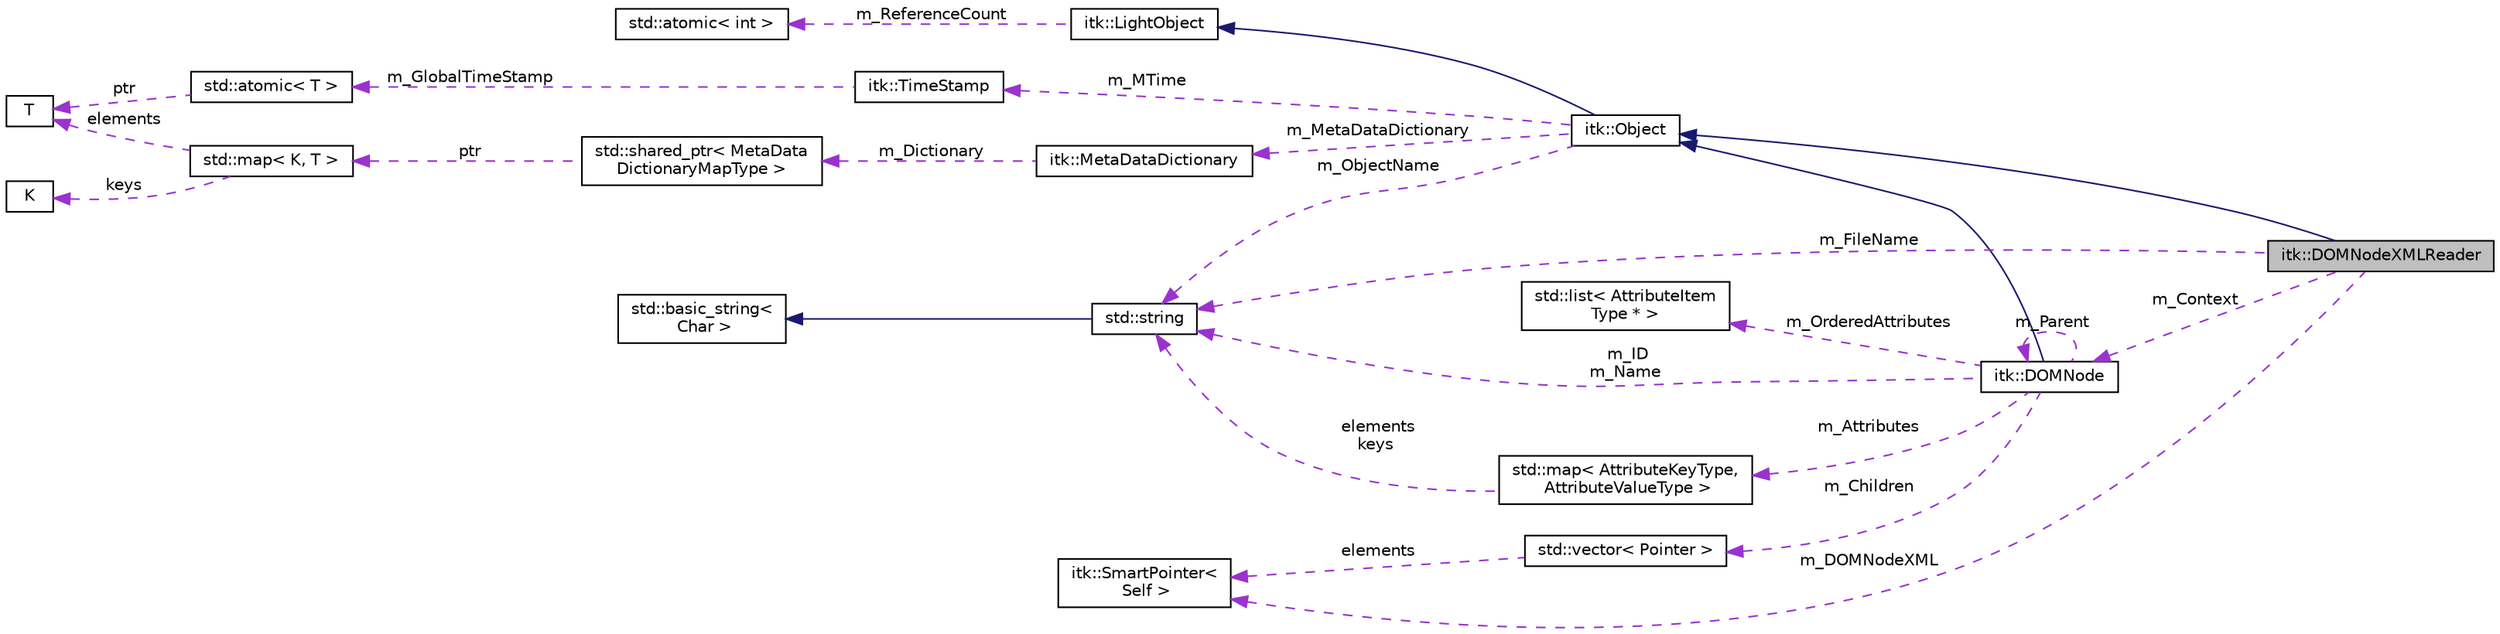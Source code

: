 digraph "itk::DOMNodeXMLReader"
{
 // LATEX_PDF_SIZE
  edge [fontname="Helvetica",fontsize="10",labelfontname="Helvetica",labelfontsize="10"];
  node [fontname="Helvetica",fontsize="10",shape=record];
  rankdir="LR";
  Node1 [label="itk::DOMNodeXMLReader",height=0.2,width=0.4,color="black", fillcolor="grey75", style="filled", fontcolor="black",tooltip="Class to read a DOM object from an XML file or an input stream."];
  Node2 -> Node1 [dir="back",color="midnightblue",fontsize="10",style="solid",fontname="Helvetica"];
  Node2 [label="itk::Object",height=0.2,width=0.4,color="black", fillcolor="white", style="filled",URL="$classitk_1_1Object.html",tooltip="Base class for most ITK classes."];
  Node3 -> Node2 [dir="back",color="midnightblue",fontsize="10",style="solid",fontname="Helvetica"];
  Node3 [label="itk::LightObject",height=0.2,width=0.4,color="black", fillcolor="white", style="filled",URL="$classitk_1_1LightObject.html",tooltip="Light weight base class for most itk classes."];
  Node4 -> Node3 [dir="back",color="darkorchid3",fontsize="10",style="dashed",label=" m_ReferenceCount" ,fontname="Helvetica"];
  Node4 [label="std::atomic\< int \>",height=0.2,width=0.4,color="black", fillcolor="white", style="filled",tooltip=" "];
  Node5 -> Node2 [dir="back",color="darkorchid3",fontsize="10",style="dashed",label=" m_MTime" ,fontname="Helvetica"];
  Node5 [label="itk::TimeStamp",height=0.2,width=0.4,color="black", fillcolor="white", style="filled",URL="$classitk_1_1TimeStamp.html",tooltip="Generate a unique, increasing time value."];
  Node6 -> Node5 [dir="back",color="darkorchid3",fontsize="10",style="dashed",label=" m_GlobalTimeStamp" ,fontname="Helvetica"];
  Node6 [label="std::atomic\< T \>",height=0.2,width=0.4,color="black", fillcolor="white", style="filled",tooltip=" "];
  Node7 -> Node6 [dir="back",color="darkorchid3",fontsize="10",style="dashed",label=" ptr" ,fontname="Helvetica"];
  Node7 [label="T",height=0.2,width=0.4,color="black", fillcolor="white", style="filled",tooltip=" "];
  Node8 -> Node2 [dir="back",color="darkorchid3",fontsize="10",style="dashed",label=" m_MetaDataDictionary" ,fontname="Helvetica"];
  Node8 [label="itk::MetaDataDictionary",height=0.2,width=0.4,color="black", fillcolor="white", style="filled",URL="$classitk_1_1MetaDataDictionary.html",tooltip="Provides a mechanism for storing a collection of arbitrary data types."];
  Node9 -> Node8 [dir="back",color="darkorchid3",fontsize="10",style="dashed",label=" m_Dictionary" ,fontname="Helvetica"];
  Node9 [label="std::shared_ptr\< MetaData\lDictionaryMapType \>",height=0.2,width=0.4,color="black", fillcolor="white", style="filled",tooltip=" "];
  Node10 -> Node9 [dir="back",color="darkorchid3",fontsize="10",style="dashed",label=" ptr" ,fontname="Helvetica"];
  Node10 [label="std::map\< K, T \>",height=0.2,width=0.4,color="black", fillcolor="white", style="filled",tooltip=" "];
  Node11 -> Node10 [dir="back",color="darkorchid3",fontsize="10",style="dashed",label=" keys" ,fontname="Helvetica"];
  Node11 [label="K",height=0.2,width=0.4,color="black", fillcolor="white", style="filled",tooltip=" "];
  Node7 -> Node10 [dir="back",color="darkorchid3",fontsize="10",style="dashed",label=" elements" ,fontname="Helvetica"];
  Node12 -> Node2 [dir="back",color="darkorchid3",fontsize="10",style="dashed",label=" m_ObjectName" ,fontname="Helvetica"];
  Node12 [label="std::string",height=0.2,width=0.4,color="black", fillcolor="white", style="filled",tooltip=" "];
  Node13 -> Node12 [dir="back",color="midnightblue",fontsize="10",style="solid",fontname="Helvetica"];
  Node13 [label="std::basic_string\<\l Char \>",height=0.2,width=0.4,color="black", fillcolor="white", style="filled",tooltip=" "];
  Node12 -> Node1 [dir="back",color="darkorchid3",fontsize="10",style="dashed",label=" m_FileName" ,fontname="Helvetica"];
  Node14 -> Node1 [dir="back",color="darkorchid3",fontsize="10",style="dashed",label=" m_DOMNodeXML" ,fontname="Helvetica"];
  Node14 [label="itk::SmartPointer\<\l Self \>",height=0.2,width=0.4,color="black", fillcolor="white", style="filled",URL="$classitk_1_1SmartPointer.html",tooltip=" "];
  Node15 -> Node1 [dir="back",color="darkorchid3",fontsize="10",style="dashed",label=" m_Context" ,fontname="Helvetica"];
  Node15 [label="itk::DOMNode",height=0.2,width=0.4,color="black", fillcolor="white", style="filled",URL="$classitk_1_1DOMNode.html",tooltip="Class to represent a node in a Document Object Model (DOM) tree structure."];
  Node2 -> Node15 [dir="back",color="midnightblue",fontsize="10",style="solid",fontname="Helvetica"];
  Node15 -> Node15 [dir="back",color="darkorchid3",fontsize="10",style="dashed",label=" m_Parent" ,fontname="Helvetica"];
  Node12 -> Node15 [dir="back",color="darkorchid3",fontsize="10",style="dashed",label=" m_ID\nm_Name" ,fontname="Helvetica"];
  Node16 -> Node15 [dir="back",color="darkorchid3",fontsize="10",style="dashed",label=" m_Children" ,fontname="Helvetica"];
  Node16 [label="std::vector\< Pointer \>",height=0.2,width=0.4,color="black", fillcolor="white", style="filled",tooltip=" "];
  Node14 -> Node16 [dir="back",color="darkorchid3",fontsize="10",style="dashed",label=" elements" ,fontname="Helvetica"];
  Node17 -> Node15 [dir="back",color="darkorchid3",fontsize="10",style="dashed",label=" m_Attributes" ,fontname="Helvetica"];
  Node17 [label="std::map\< AttributeKeyType,\l AttributeValueType \>",height=0.2,width=0.4,color="black", fillcolor="white", style="filled",tooltip=" "];
  Node12 -> Node17 [dir="back",color="darkorchid3",fontsize="10",style="dashed",label=" elements\nkeys" ,fontname="Helvetica"];
  Node18 -> Node15 [dir="back",color="darkorchid3",fontsize="10",style="dashed",label=" m_OrderedAttributes" ,fontname="Helvetica"];
  Node18 [label="std::list\< AttributeItem\lType * \>",height=0.2,width=0.4,color="black", fillcolor="white", style="filled",tooltip=" "];
}
